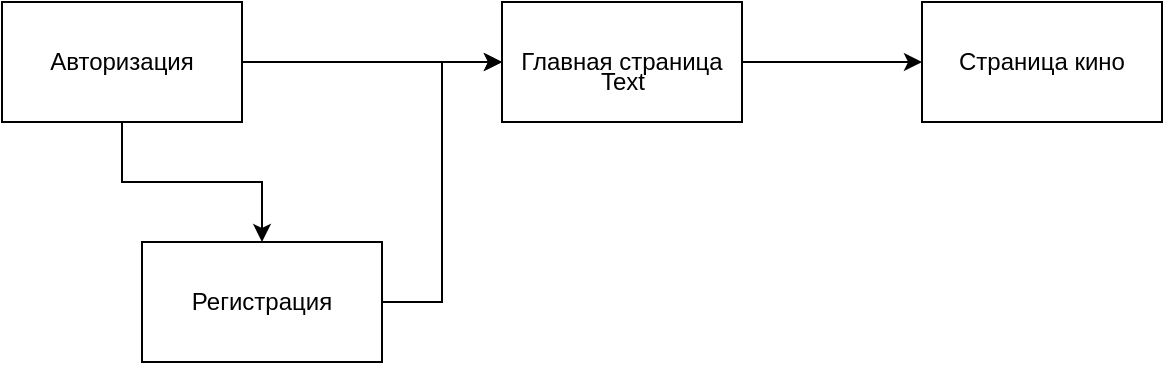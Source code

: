<mxfile version="14.4.6" type="device"><diagram id="UEyaWmPwicqRN1xYkZGw" name="Page-1"><mxGraphModel dx="981" dy="559" grid="1" gridSize="10" guides="1" tooltips="1" connect="1" arrows="1" fold="1" page="1" pageScale="1" pageWidth="850" pageHeight="1100" math="0" shadow="0"><root><mxCell id="0"/><mxCell id="1" parent="0"/><mxCell id="Us8h3DmC4pFb-ZkREO2D-3" style="edgeStyle=orthogonalEdgeStyle;rounded=0;orthogonalLoop=1;jettySize=auto;html=1;entryX=0.5;entryY=0;entryDx=0;entryDy=0;" edge="1" parent="1" source="Us8h3DmC4pFb-ZkREO2D-1" target="Us8h3DmC4pFb-ZkREO2D-2"><mxGeometry relative="1" as="geometry"/></mxCell><mxCell id="Us8h3DmC4pFb-ZkREO2D-7" style="edgeStyle=orthogonalEdgeStyle;rounded=0;orthogonalLoop=1;jettySize=auto;html=1;entryX=0;entryY=0.5;entryDx=0;entryDy=0;" edge="1" parent="1" source="Us8h3DmC4pFb-ZkREO2D-1" target="Us8h3DmC4pFb-ZkREO2D-4"><mxGeometry relative="1" as="geometry"/></mxCell><mxCell id="Us8h3DmC4pFb-ZkREO2D-1" value="Авторизация" style="rounded=0;whiteSpace=wrap;html=1;" vertex="1" parent="1"><mxGeometry x="70" y="60" width="120" height="60" as="geometry"/></mxCell><mxCell id="Us8h3DmC4pFb-ZkREO2D-8" style="edgeStyle=orthogonalEdgeStyle;rounded=0;orthogonalLoop=1;jettySize=auto;html=1;entryX=0;entryY=0.5;entryDx=0;entryDy=0;" edge="1" parent="1" source="Us8h3DmC4pFb-ZkREO2D-2" target="Us8h3DmC4pFb-ZkREO2D-4"><mxGeometry relative="1" as="geometry"/></mxCell><mxCell id="Us8h3DmC4pFb-ZkREO2D-2" value="Регистрация" style="rounded=0;whiteSpace=wrap;html=1;" vertex="1" parent="1"><mxGeometry x="140" y="180" width="120" height="60" as="geometry"/></mxCell><mxCell id="Us8h3DmC4pFb-ZkREO2D-6" style="edgeStyle=orthogonalEdgeStyle;rounded=0;orthogonalLoop=1;jettySize=auto;html=1;entryX=0;entryY=0.5;entryDx=0;entryDy=0;" edge="1" parent="1" source="Us8h3DmC4pFb-ZkREO2D-4" target="Us8h3DmC4pFb-ZkREO2D-5"><mxGeometry relative="1" as="geometry"/></mxCell><mxCell id="Us8h3DmC4pFb-ZkREO2D-4" value="Главная страница" style="rounded=0;whiteSpace=wrap;html=1;" vertex="1" parent="1"><mxGeometry x="320" y="60" width="120" height="60" as="geometry"/></mxCell><mxCell id="Us8h3DmC4pFb-ZkREO2D-5" value="Страница кино" style="rounded=0;whiteSpace=wrap;html=1;" vertex="1" parent="1"><mxGeometry x="530" y="60" width="120" height="60" as="geometry"/></mxCell><mxCell id="Us8h3DmC4pFb-ZkREO2D-9" value="Text" style="text;html=1;resizable=0;autosize=1;align=center;verticalAlign=middle;points=[];fillColor=none;strokeColor=none;rounded=0;" vertex="1" parent="1"><mxGeometry x="360" y="90" width="40" height="20" as="geometry"/></mxCell></root></mxGraphModel></diagram></mxfile>